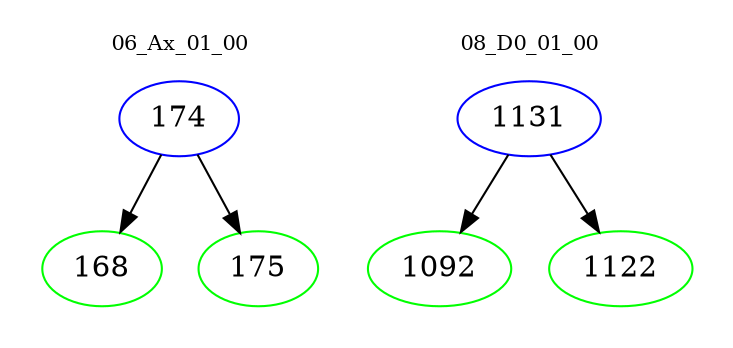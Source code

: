 digraph{
subgraph cluster_0 {
color = white
label = "06_Ax_01_00";
fontsize=10;
T0_174 [label="174", color="blue"]
T0_174 -> T0_168 [color="black"]
T0_168 [label="168", color="green"]
T0_174 -> T0_175 [color="black"]
T0_175 [label="175", color="green"]
}
subgraph cluster_1 {
color = white
label = "08_D0_01_00";
fontsize=10;
T1_1131 [label="1131", color="blue"]
T1_1131 -> T1_1092 [color="black"]
T1_1092 [label="1092", color="green"]
T1_1131 -> T1_1122 [color="black"]
T1_1122 [label="1122", color="green"]
}
}
